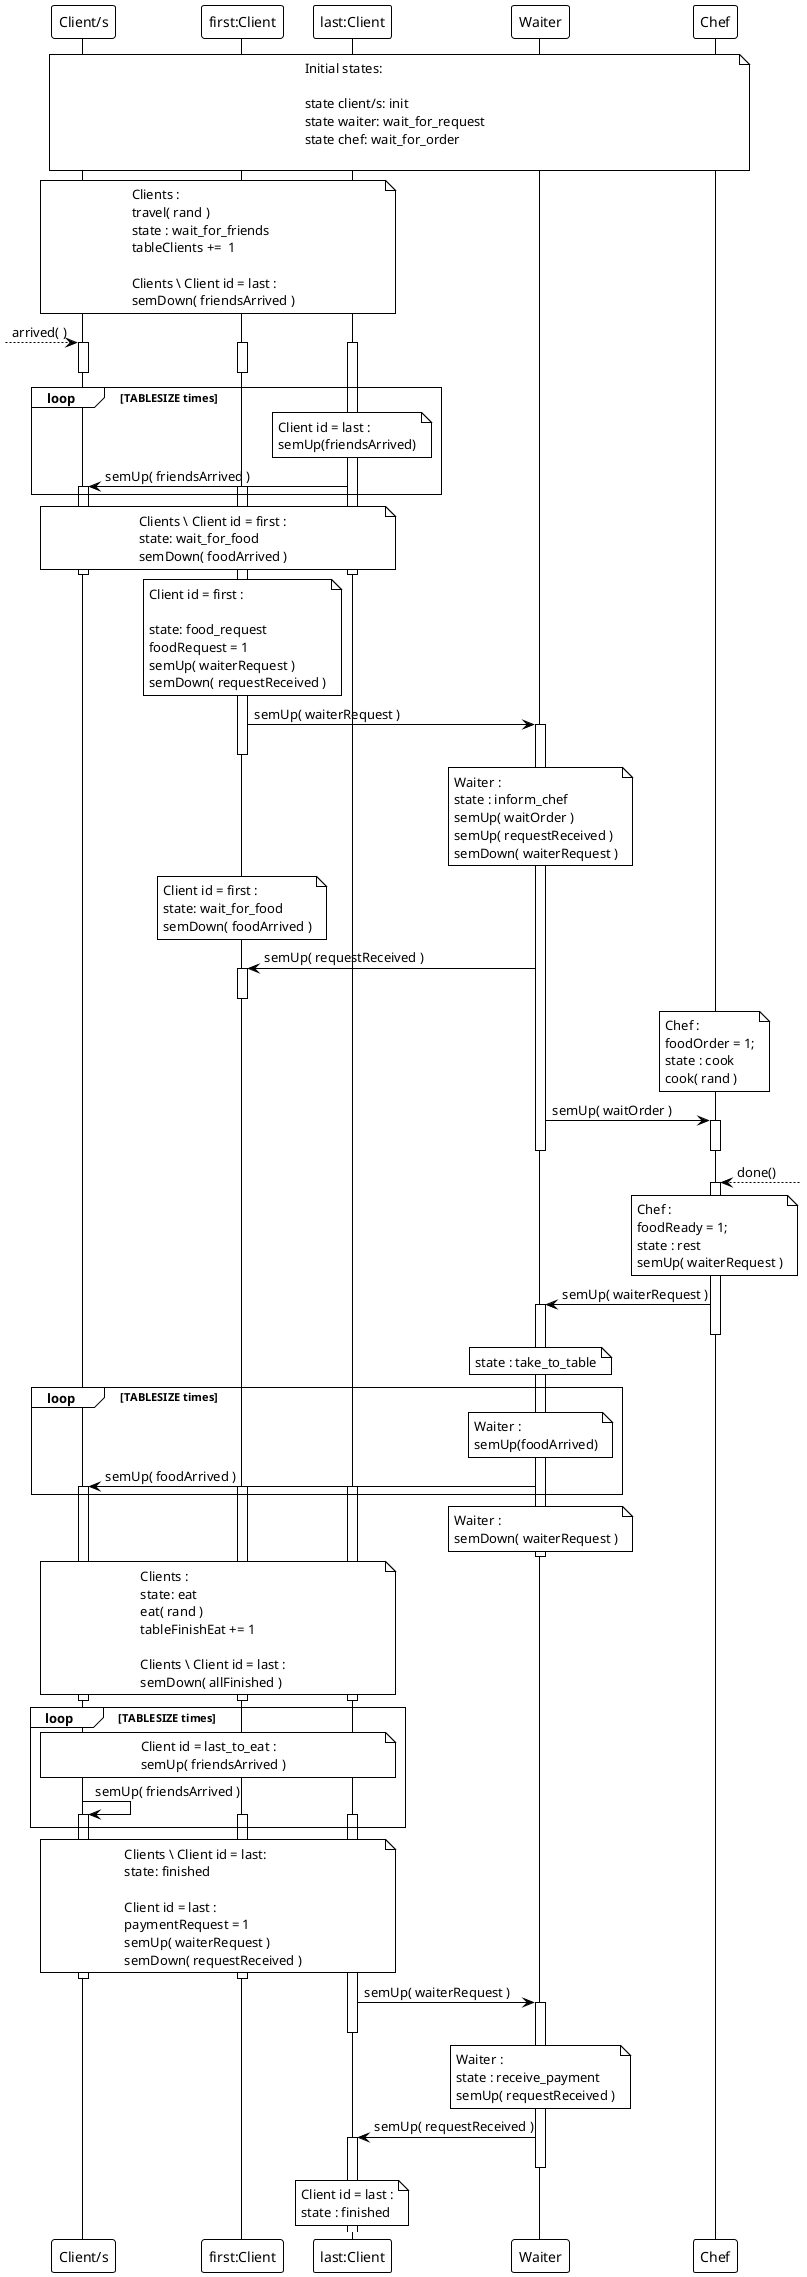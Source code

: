 @startuml dinner_party

!theme plain

participant "Client/s" as ct
participant "first:Client" as f
participant "last:Client" as l
participant Waiter as w
participant Chef as cf

note over ct, cf
Initial states:

state client/s: init
state waiter: wait_for_request
state chef: wait_for_order

end note

note over ct, l
Clients :
travel( rand )
state : wait_for_friends
tableClients +=  1

Clients \ Client id = last :
semDown( friendsArrived )
end note

[--> ct : arrived( )
activate ct
activate f
activate l

deactivate ct
deactivate f



loop TABLESIZE times
note over l
Client id = last :
semUp(friendsArrived)
end note
l->ct :  semUp( friendsArrived )

activate f
activate ct


end

note over ct, l
Clients \ Client id = first :
state: wait_for_food
semDown( foodArrived )
end note

deactivate ct
deactivate l

note over f
Client id = first :

state: food_request
foodRequest = 1
semUp( waiterRequest )
semDown( requestReceived )
end note

f -> w ++ : semUp( waiterRequest )
deactivate f

note over w
Waiter :
state : inform_chef
semUp( waitOrder )
semUp( requestReceived )
semDown( waiterRequest )
end note


note over f
Client id = first :
state: wait_for_food
semDown( foodArrived )
end note


w -> f ++ : semUp( requestReceived )
deactivate f

note over cf
Chef :
foodOrder = 1;
state : cook
cook( rand )
end note

w -> cf ++ : semUp( waitOrder )
deactivate cf
deactivate w


cf <--] ++ : done()
note over cf
Chef :
foodReady = 1;
state : rest
semUp( waiterRequest )
end note

cf -> w ++ : semUp( waiterRequest )
deactivate cf

note over w
state : take_to_table
end note

loop TABLESIZE times
note over w
Waiter :
semUp(foodArrived)
end note
w->ct ++ :   semUp( foodArrived )
activate f
activate l
end

note over w
Waiter :
semDown( waiterRequest )
end note

deactivate w

note over ct, l
Clients :
state: eat
eat( rand )
tableFinishEat += 1

Clients \ Client id = last :
semDown( allFinished )
end note

deactivate ct
deactivate f
deactivate l

loop TABLESIZE times 
note over ct, l
Client id = last_to_eat :
semUp( friendsArrived )
end note
ct->ct ++ : semUp( friendsArrived )
activate f
activate l
end

note over ct, l
Clients \ Client id = last:
state: finished

Client id = last :
paymentRequest = 1
semUp( waiterRequest )
semDown( requestReceived )
end note

deactivate ct
deactivate f

l -> w ++ : semUp( waiterRequest )
deactivate l

note over w
Waiter :
state : receive_payment
semUp( requestReceived )
end note

w -> l ++ : semUp( requestReceived )
deactivate w

note over l
Client id = last :
state : finished
end note

@enduml
